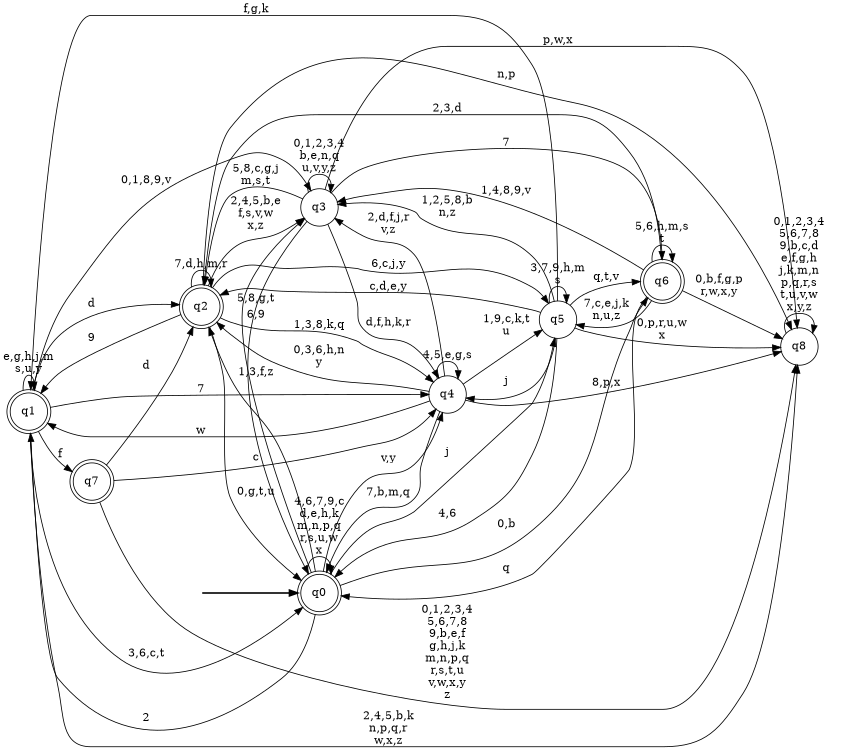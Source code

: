 digraph BlueStar {
__start0 [style = invis, shape = none, label = "", width = 0, height = 0];

rankdir=LR;
size="8,5";

s0 [style="rounded,filled", color="black", fillcolor="white" shape="doublecircle", label="q0"];
s1 [style="rounded,filled", color="black", fillcolor="white" shape="doublecircle", label="q1"];
s2 [style="rounded,filled", color="black", fillcolor="white" shape="doublecircle", label="q2"];
s3 [style="filled", color="black", fillcolor="white" shape="circle", label="q3"];
s4 [style="filled", color="black", fillcolor="white" shape="circle", label="q4"];
s5 [style="filled", color="black", fillcolor="white" shape="circle", label="q5"];
s6 [style="rounded,filled", color="black", fillcolor="white" shape="doublecircle", label="q6"];
s7 [style="rounded,filled", color="black", fillcolor="white" shape="doublecircle", label="q7"];
s8 [style="filled", color="black", fillcolor="white" shape="circle", label="q8"];
subgraph cluster_main { 
	graph [pad=".75", ranksep="0.15", nodesep="0.15"];
	 style=invis; 
	__start0 -> s0 [penwidth=2];
}
s0 -> s0 [label="4,6,7,9,c\nd,e,h,k\nm,n,p,q\nr,s,u,w\nx"];
s0 -> s1 [label="2"];
s0 -> s2 [label="1,3,f,z"];
s0 -> s3 [label="5,8,g,t"];
s0 -> s4 [label="v,y"];
s0 -> s5 [label="j"];
s0 -> s6 [label="0,b"];
s1 -> s0 [label="3,6,c,t"];
s1 -> s1 [label="e,g,h,j,m\ns,u,y"];
s1 -> s2 [label="d"];
s1 -> s3 [label="0,1,8,9,v"];
s1 -> s4 [label="7"];
s1 -> s7 [label="f"];
s1 -> s8 [label="2,4,5,b,k\nn,p,q,r\nw,x,z"];
s2 -> s0 [label="0,g,t,u"];
s2 -> s1 [label="9"];
s2 -> s2 [label="7,d,h,m,r"];
s2 -> s3 [label="2,4,5,b,e\nf,s,v,w\nx,z"];
s2 -> s4 [label="1,3,8,k,q"];
s2 -> s5 [label="6,c,j,y"];
s2 -> s8 [label="n,p"];
s3 -> s0 [label="6,9"];
s3 -> s2 [label="5,8,c,g,j\nm,s,t"];
s3 -> s3 [label="0,1,2,3,4\nb,e,n,q\nu,v,y,z"];
s3 -> s4 [label="d,f,h,k,r"];
s3 -> s6 [label="7"];
s3 -> s8 [label="p,w,x"];
s4 -> s0 [label="7,b,m,q"];
s4 -> s1 [label="w"];
s4 -> s2 [label="0,3,6,h,n\ny"];
s4 -> s3 [label="2,d,f,j,r\nv,z"];
s4 -> s4 [label="4,5,e,g,s"];
s4 -> s5 [label="1,9,c,k,t\nu"];
s4 -> s8 [label="8,p,x"];
s5 -> s0 [label="4,6"];
s5 -> s1 [label="f,g,k"];
s5 -> s2 [label="c,d,e,y"];
s5 -> s3 [label="1,2,5,8,b\nn,z"];
s5 -> s4 [label="j"];
s5 -> s5 [label="3,7,9,h,m\ns"];
s5 -> s6 [label="q,t,v"];
s5 -> s8 [label="0,p,r,u,w\nx"];
s6 -> s0 [label="q"];
s6 -> s2 [label="2,3,d"];
s6 -> s3 [label="1,4,8,9,v"];
s6 -> s5 [label="7,c,e,j,k\nn,u,z"];
s6 -> s6 [label="5,6,h,m,s\nt"];
s6 -> s8 [label="0,b,f,g,p\nr,w,x,y"];
s7 -> s2 [label="d"];
s7 -> s4 [label="c"];
s7 -> s8 [label="0,1,2,3,4\n5,6,7,8\n9,b,e,f\ng,h,j,k\nm,n,p,q\nr,s,t,u\nv,w,x,y\nz"];
s8 -> s8 [label="0,1,2,3,4\n5,6,7,8\n9,b,c,d\ne,f,g,h\nj,k,m,n\np,q,r,s\nt,u,v,w\nx,y,z"];

}